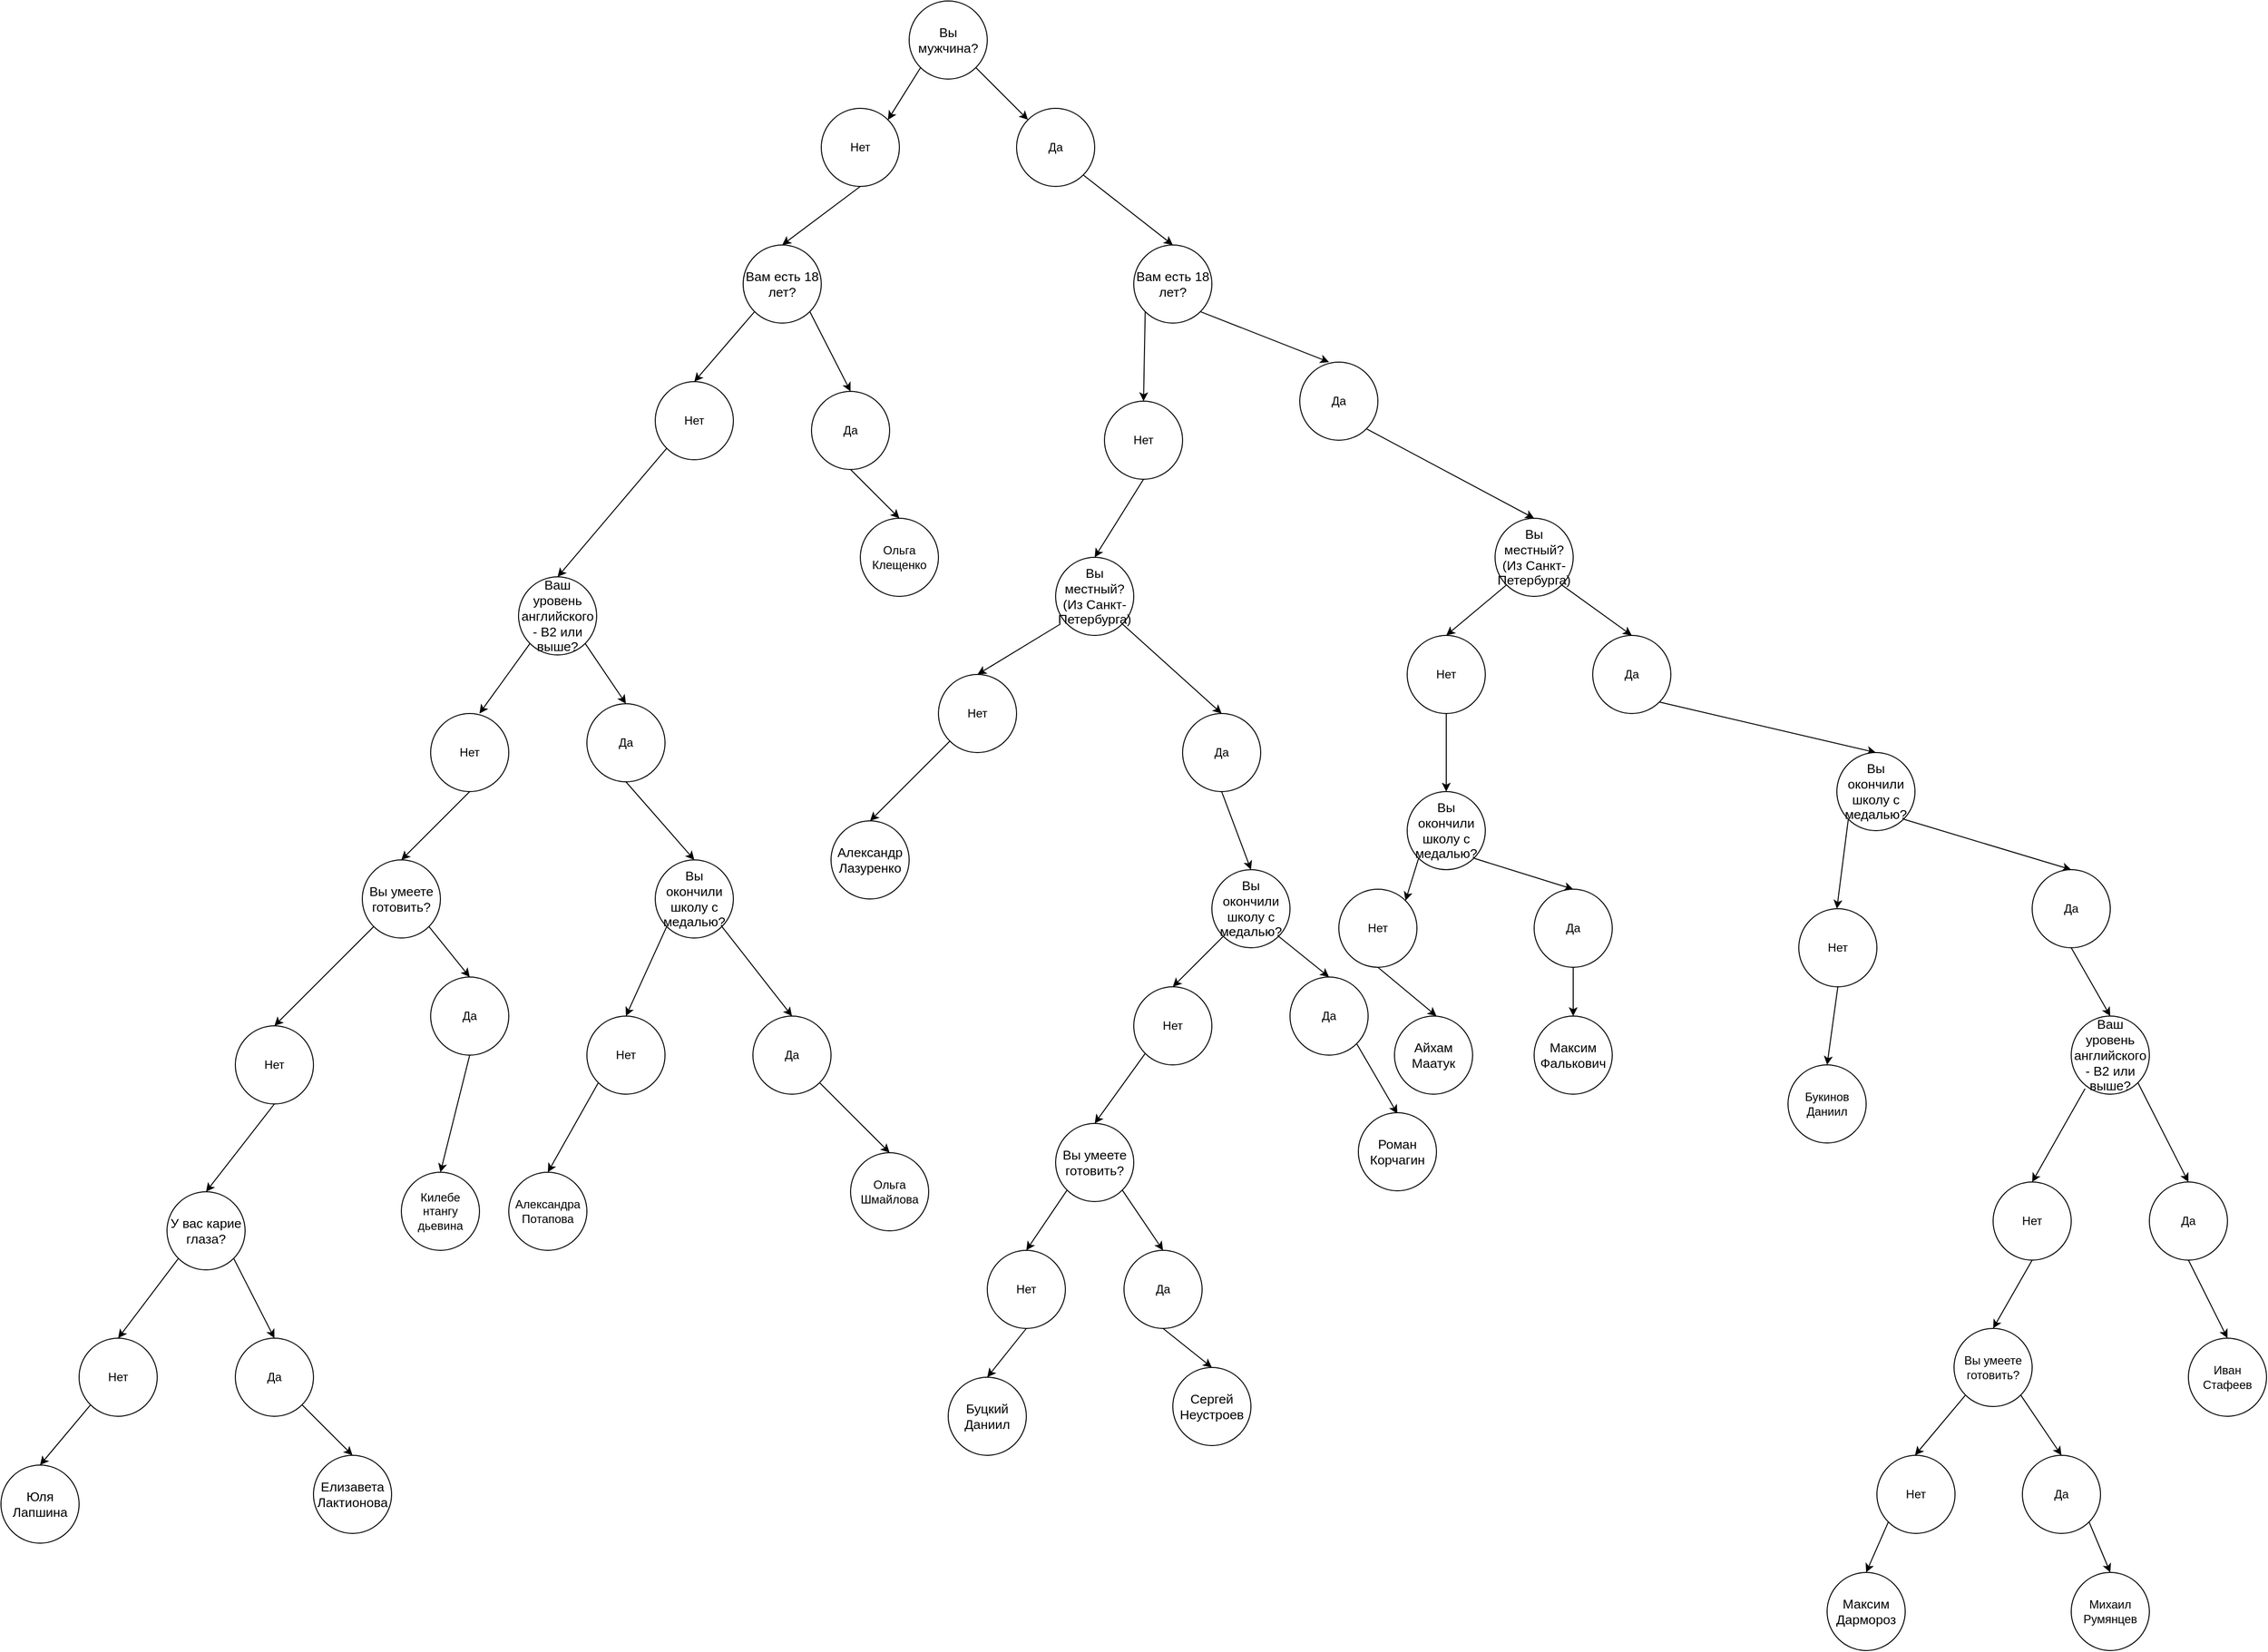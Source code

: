 <mxfile><diagram id="R43phMIS7fBP-2INSA1O" name="Страница 1"><mxGraphModel dx="1511" dy="499" grid="1" gridSize="10" guides="1" tooltips="1" connect="1" arrows="1" fold="1" page="1" pageScale="1" pageWidth="827" pageHeight="1169" math="0" shadow="0"><root><mxCell id="0"/><mxCell id="1" parent="0"/><mxCell id="2" value="&lt;span data-sheets-userformat=&quot;{&amp;quot;2&amp;quot;:311296,&amp;quot;17&amp;quot;:0,&amp;quot;18&amp;quot;:0,&amp;quot;21&amp;quot;:0}&quot; data-sheets-value=&quot;{&amp;quot;1&amp;quot;:2,&amp;quot;2&amp;quot;:&amp;quot;Вы мужчина?&amp;quot;}&quot; style=&quot;font-size:10pt;font-family:Arial;font-style:normal;&quot;&gt;Вы мужчина?&lt;/span&gt;" style="ellipse;whiteSpace=wrap;html=1;aspect=fixed;" vertex="1" parent="1"><mxGeometry x="330" y="30" width="80" height="80" as="geometry"/></mxCell><mxCell id="3" value="Нет" style="ellipse;whiteSpace=wrap;html=1;aspect=fixed;" vertex="1" parent="1"><mxGeometry x="240" y="140" width="80" height="80" as="geometry"/></mxCell><mxCell id="4" value="Да" style="ellipse;whiteSpace=wrap;html=1;aspect=fixed;" vertex="1" parent="1"><mxGeometry x="440" y="140" width="80" height="80" as="geometry"/></mxCell><mxCell id="5" value="" style="endArrow=classic;html=1;exitX=0;exitY=1;exitDx=0;exitDy=0;entryX=1;entryY=0;entryDx=0;entryDy=0;" edge="1" parent="1" source="2" target="3"><mxGeometry width="50" height="50" relative="1" as="geometry"><mxPoint x="390" y="290" as="sourcePoint"/><mxPoint x="440" y="240" as="targetPoint"/></mxGeometry></mxCell><mxCell id="6" value="" style="endArrow=classic;html=1;exitX=1;exitY=1;exitDx=0;exitDy=0;" edge="1" parent="1" source="2" target="4"><mxGeometry width="50" height="50" relative="1" as="geometry"><mxPoint x="390" y="290" as="sourcePoint"/><mxPoint x="440" y="240" as="targetPoint"/></mxGeometry></mxCell><mxCell id="7" value="" style="endArrow=classic;html=1;exitX=0.5;exitY=1;exitDx=0;exitDy=0;" edge="1" parent="1" source="3"><mxGeometry width="50" height="50" relative="1" as="geometry"><mxPoint x="390" y="290" as="sourcePoint"/><mxPoint x="200" y="280" as="targetPoint"/></mxGeometry></mxCell><mxCell id="8" value="&lt;span data-sheets-userformat=&quot;{&amp;quot;2&amp;quot;:311296,&amp;quot;17&amp;quot;:0,&amp;quot;18&amp;quot;:0,&amp;quot;21&amp;quot;:0}&quot; data-sheets-value=&quot;{&amp;quot;1&amp;quot;:2,&amp;quot;2&amp;quot;:&amp;quot;Вам есть 18 лет?&amp;quot;}&quot; style=&quot;font-size:10pt;font-family:Arial;font-style:normal;&quot;&gt;Вам есть 18 лет?&lt;/span&gt;" style="ellipse;whiteSpace=wrap;html=1;aspect=fixed;" vertex="1" parent="1"><mxGeometry x="160" y="280" width="80" height="80" as="geometry"/></mxCell><mxCell id="9" value="" style="endArrow=classic;html=1;exitX=0;exitY=1;exitDx=0;exitDy=0;" edge="1" parent="1" source="8"><mxGeometry width="50" height="50" relative="1" as="geometry"><mxPoint x="390" y="290" as="sourcePoint"/><mxPoint x="110" y="420" as="targetPoint"/></mxGeometry></mxCell><mxCell id="10" value="Нет" style="ellipse;whiteSpace=wrap;html=1;aspect=fixed;" vertex="1" parent="1"><mxGeometry x="70" y="420" width="80" height="80" as="geometry"/></mxCell><mxCell id="11" value="" style="endArrow=classic;html=1;exitX=1;exitY=1;exitDx=0;exitDy=0;" edge="1" parent="1" source="8"><mxGeometry width="50" height="50" relative="1" as="geometry"><mxPoint x="390" y="290" as="sourcePoint"/><mxPoint x="270" y="430" as="targetPoint"/></mxGeometry></mxCell><mxCell id="12" value="Да" style="ellipse;whiteSpace=wrap;html=1;aspect=fixed;" vertex="1" parent="1"><mxGeometry x="230" y="430" width="80" height="80" as="geometry"/></mxCell><mxCell id="13" value="" style="endArrow=classic;html=1;exitX=0.5;exitY=1;exitDx=0;exitDy=0;" edge="1" parent="1" source="12"><mxGeometry width="50" height="50" relative="1" as="geometry"><mxPoint x="390" y="410" as="sourcePoint"/><mxPoint x="320" y="560" as="targetPoint"/></mxGeometry></mxCell><mxCell id="14" value="Ольга Клещенко" style="ellipse;whiteSpace=wrap;html=1;aspect=fixed;" vertex="1" parent="1"><mxGeometry x="280" y="560" width="80" height="80" as="geometry"/></mxCell><mxCell id="15" value="" style="endArrow=classic;html=1;exitX=0;exitY=1;exitDx=0;exitDy=0;" edge="1" parent="1" source="10"><mxGeometry width="50" height="50" relative="1" as="geometry"><mxPoint x="390" y="650" as="sourcePoint"/><mxPoint x="-30" y="620" as="targetPoint"/></mxGeometry></mxCell><mxCell id="16" value="&lt;span data-sheets-userformat=&quot;{&amp;quot;2&amp;quot;:311296,&amp;quot;17&amp;quot;:0,&amp;quot;18&amp;quot;:0,&amp;quot;21&amp;quot;:0}&quot; data-sheets-value=&quot;{&amp;quot;1&amp;quot;:2,&amp;quot;2&amp;quot;:&amp;quot;Ваш уровень английского - B2 или выше?&amp;quot;}&quot; style=&quot;font-size:10pt;font-family:Arial;font-style:normal;&quot;&gt;Ваш уровень английского - B2 или выше?&lt;/span&gt;" style="ellipse;whiteSpace=wrap;html=1;aspect=fixed;" vertex="1" parent="1"><mxGeometry x="-70" y="620" width="80" height="80" as="geometry"/></mxCell><mxCell id="17" value="" style="endArrow=classic;html=1;exitX=0;exitY=1;exitDx=0;exitDy=0;" edge="1" parent="1" source="16"><mxGeometry width="50" height="50" relative="1" as="geometry"><mxPoint x="360" y="600" as="sourcePoint"/><mxPoint x="-110" y="760" as="targetPoint"/></mxGeometry></mxCell><mxCell id="18" value="" style="endArrow=classic;html=1;exitX=1;exitY=1;exitDx=0;exitDy=0;" edge="1" parent="1" source="16"><mxGeometry width="50" height="50" relative="1" as="geometry"><mxPoint x="360" y="600" as="sourcePoint"/><mxPoint x="40" y="750" as="targetPoint"/></mxGeometry></mxCell><mxCell id="19" value="Да" style="ellipse;whiteSpace=wrap;html=1;aspect=fixed;" vertex="1" parent="1"><mxGeometry y="750" width="80" height="80" as="geometry"/></mxCell><mxCell id="20" value="Нет" style="ellipse;whiteSpace=wrap;html=1;aspect=fixed;" vertex="1" parent="1"><mxGeometry x="-160" y="760" width="80" height="80" as="geometry"/></mxCell><mxCell id="21" value="" style="endArrow=classic;html=1;exitX=0.5;exitY=1;exitDx=0;exitDy=0;" edge="1" parent="1" source="19"><mxGeometry width="50" height="50" relative="1" as="geometry"><mxPoint x="100" y="780" as="sourcePoint"/><mxPoint x="110" y="910" as="targetPoint"/></mxGeometry></mxCell><mxCell id="22" value="" style="endArrow=classic;html=1;exitX=0.5;exitY=1;exitDx=0;exitDy=0;" edge="1" parent="1" source="20"><mxGeometry width="50" height="50" relative="1" as="geometry"><mxPoint x="100" y="780" as="sourcePoint"/><mxPoint x="-190" y="910" as="targetPoint"/></mxGeometry></mxCell><mxCell id="23" value="&lt;span data-sheets-userformat=&quot;{&amp;quot;2&amp;quot;:311296,&amp;quot;17&amp;quot;:0,&amp;quot;18&amp;quot;:0,&amp;quot;21&amp;quot;:0}&quot; data-sheets-value=&quot;{&amp;quot;1&amp;quot;:2,&amp;quot;2&amp;quot;:&amp;quot;Вы окончили школу с медалью?&amp;quot;}&quot; style=&quot;font-size:10pt;font-family:Arial;font-style:normal;&quot;&gt;Вы окончили школу с медалью?&lt;/span&gt;" style="ellipse;whiteSpace=wrap;html=1;aspect=fixed;" vertex="1" parent="1"><mxGeometry x="70" y="910" width="80" height="80" as="geometry"/></mxCell><mxCell id="24" value="" style="endArrow=classic;html=1;exitX=0;exitY=1;exitDx=0;exitDy=0;" edge="1" parent="1" source="23"><mxGeometry width="50" height="50" relative="1" as="geometry"><mxPoint x="100" y="900" as="sourcePoint"/><mxPoint x="40" y="1070" as="targetPoint"/></mxGeometry></mxCell><mxCell id="25" value="" style="endArrow=classic;html=1;exitX=1;exitY=1;exitDx=0;exitDy=0;" edge="1" parent="1" source="23"><mxGeometry width="50" height="50" relative="1" as="geometry"><mxPoint x="100" y="900" as="sourcePoint"/><mxPoint x="210" y="1070" as="targetPoint"/></mxGeometry></mxCell><mxCell id="26" value="Да" style="ellipse;whiteSpace=wrap;html=1;aspect=fixed;" vertex="1" parent="1"><mxGeometry x="170" y="1070" width="80" height="80" as="geometry"/></mxCell><mxCell id="27" value="Нет" style="ellipse;whiteSpace=wrap;html=1;aspect=fixed;" vertex="1" parent="1"><mxGeometry y="1070" width="80" height="80" as="geometry"/></mxCell><mxCell id="28" value="" style="endArrow=classic;html=1;exitX=0;exitY=1;exitDx=0;exitDy=0;" edge="1" parent="1" source="27"><mxGeometry width="50" height="50" relative="1" as="geometry"><mxPoint x="100" y="1030" as="sourcePoint"/><mxPoint x="-40" y="1230" as="targetPoint"/></mxGeometry></mxCell><mxCell id="29" value="" style="endArrow=classic;html=1;exitX=1;exitY=1;exitDx=0;exitDy=0;" edge="1" parent="1" source="26"><mxGeometry width="50" height="50" relative="1" as="geometry"><mxPoint x="100" y="1160" as="sourcePoint"/><mxPoint x="310" y="1210" as="targetPoint"/></mxGeometry></mxCell><mxCell id="30" value="Александра Потапова" style="ellipse;whiteSpace=wrap;html=1;aspect=fixed;" vertex="1" parent="1"><mxGeometry x="-80" y="1230" width="80" height="80" as="geometry"/></mxCell><mxCell id="31" value="Ольга Шмайлова" style="ellipse;whiteSpace=wrap;html=1;aspect=fixed;" vertex="1" parent="1"><mxGeometry x="270" y="1210" width="80" height="80" as="geometry"/></mxCell><mxCell id="32" value="&lt;span data-sheets-userformat=&quot;{&amp;quot;2&amp;quot;:311296,&amp;quot;17&amp;quot;:0,&amp;quot;18&amp;quot;:0,&amp;quot;21&amp;quot;:0}&quot; data-sheets-value=&quot;{&amp;quot;1&amp;quot;:2,&amp;quot;2&amp;quot;:&amp;quot;Вы умеете готовить?&amp;quot;}&quot; style=&quot;font-size:10pt;font-family:Arial;font-style:normal;&quot;&gt;Вы умеете готовить?&lt;/span&gt;" style="ellipse;whiteSpace=wrap;html=1;aspect=fixed;" vertex="1" parent="1"><mxGeometry x="-230" y="910" width="80" height="80" as="geometry"/></mxCell><mxCell id="33" value="" style="endArrow=classic;html=1;exitX=1;exitY=1;exitDx=0;exitDy=0;" edge="1" parent="1" source="32"><mxGeometry width="50" height="50" relative="1" as="geometry"><mxPoint x="100" y="1020" as="sourcePoint"/><mxPoint x="-120" y="1030" as="targetPoint"/></mxGeometry></mxCell><mxCell id="34" value="Да" style="ellipse;whiteSpace=wrap;html=1;aspect=fixed;" vertex="1" parent="1"><mxGeometry x="-160" y="1030" width="80" height="80" as="geometry"/></mxCell><mxCell id="35" value="Килебе нтангу дьевина" style="ellipse;whiteSpace=wrap;html=1;aspect=fixed;" vertex="1" parent="1"><mxGeometry x="-190" y="1230" width="80" height="80" as="geometry"/></mxCell><mxCell id="36" value="" style="endArrow=classic;html=1;exitX=0.5;exitY=1;exitDx=0;exitDy=0;entryX=0.5;entryY=0;entryDx=0;entryDy=0;" edge="1" parent="1" source="34" target="35"><mxGeometry width="50" height="50" relative="1" as="geometry"><mxPoint x="100" y="1270" as="sourcePoint"/><mxPoint x="150" y="1220" as="targetPoint"/></mxGeometry></mxCell><mxCell id="37" value="" style="endArrow=classic;html=1;exitX=0;exitY=1;exitDx=0;exitDy=0;" edge="1" parent="1" source="32"><mxGeometry width="50" height="50" relative="1" as="geometry"><mxPoint x="100" y="1140" as="sourcePoint"/><mxPoint x="-320" y="1080" as="targetPoint"/></mxGeometry></mxCell><mxCell id="38" value="Нет" style="ellipse;whiteSpace=wrap;html=1;aspect=fixed;" vertex="1" parent="1"><mxGeometry x="-360" y="1080" width="80" height="80" as="geometry"/></mxCell><mxCell id="39" value="" style="endArrow=classic;html=1;exitX=0.5;exitY=1;exitDx=0;exitDy=0;" edge="1" parent="1" source="38"><mxGeometry width="50" height="50" relative="1" as="geometry"><mxPoint x="-230" y="1120" as="sourcePoint"/><mxPoint x="-390" y="1250" as="targetPoint"/></mxGeometry></mxCell><mxCell id="40" value="&lt;span data-sheets-userformat=&quot;{&amp;quot;2&amp;quot;:311296,&amp;quot;17&amp;quot;:0,&amp;quot;18&amp;quot;:0,&amp;quot;21&amp;quot;:0}&quot; data-sheets-value=&quot;{&amp;quot;1&amp;quot;:2,&amp;quot;2&amp;quot;:&amp;quot;У вас карие глаза?&amp;quot;}&quot; style=&quot;font-size:10pt;font-family:Arial;font-style:normal;&quot;&gt;У вас карие глаза?&lt;/span&gt;" style="ellipse;whiteSpace=wrap;html=1;aspect=fixed;" vertex="1" parent="1"><mxGeometry x="-430" y="1250" width="80" height="80" as="geometry"/></mxCell><mxCell id="41" value="" style="endArrow=classic;html=1;exitX=0;exitY=1;exitDx=0;exitDy=0;" edge="1" parent="1" source="40"><mxGeometry width="50" height="50" relative="1" as="geometry"><mxPoint x="-230" y="1360" as="sourcePoint"/><mxPoint x="-480" y="1400" as="targetPoint"/></mxGeometry></mxCell><mxCell id="42" value="" style="endArrow=classic;html=1;exitX=1;exitY=1;exitDx=0;exitDy=0;" edge="1" parent="1" source="40"><mxGeometry width="50" height="50" relative="1" as="geometry"><mxPoint x="-230" y="1360" as="sourcePoint"/><mxPoint x="-320" y="1400" as="targetPoint"/></mxGeometry></mxCell><mxCell id="43" value="Да" style="ellipse;whiteSpace=wrap;html=1;aspect=fixed;" vertex="1" parent="1"><mxGeometry x="-360" y="1400" width="80" height="80" as="geometry"/></mxCell><mxCell id="44" value="Нет" style="ellipse;whiteSpace=wrap;html=1;aspect=fixed;" vertex="1" parent="1"><mxGeometry x="-520" y="1400" width="80" height="80" as="geometry"/></mxCell><mxCell id="45" value="" style="endArrow=classic;html=1;exitX=1;exitY=1;exitDx=0;exitDy=0;" edge="1" parent="1" source="43"><mxGeometry width="50" height="50" relative="1" as="geometry"><mxPoint x="-230" y="1420" as="sourcePoint"/><mxPoint x="-240" y="1520" as="targetPoint"/></mxGeometry></mxCell><mxCell id="47" value="&lt;span data-sheets-userformat=&quot;{&amp;quot;2&amp;quot;:513,&amp;quot;3&amp;quot;:{&amp;quot;1&amp;quot;:0},&amp;quot;12&amp;quot;:0}&quot; data-sheets-value=&quot;{&amp;quot;1&amp;quot;:2,&amp;quot;2&amp;quot;:&amp;quot;Елизавета Лактионова &amp;quot;}&quot; style=&quot;font-size:10pt;font-family:Arial;font-style:normal;&quot;&gt;Елизавета Лактионова &lt;/span&gt;" style="ellipse;whiteSpace=wrap;html=1;aspect=fixed;" vertex="1" parent="1"><mxGeometry x="-280" y="1520" width="80" height="80" as="geometry"/></mxCell><mxCell id="48" value="" style="endArrow=classic;html=1;exitX=0;exitY=1;exitDx=0;exitDy=0;" edge="1" parent="1" source="44"><mxGeometry width="50" height="50" relative="1" as="geometry"><mxPoint x="-230" y="1420" as="sourcePoint"/><mxPoint x="-560" y="1530" as="targetPoint"/></mxGeometry></mxCell><mxCell id="49" value="&lt;span data-sheets-userformat=&quot;{&amp;quot;2&amp;quot;:513,&amp;quot;3&amp;quot;:{&amp;quot;1&amp;quot;:0},&amp;quot;12&amp;quot;:0}&quot; data-sheets-value=&quot;{&amp;quot;1&amp;quot;:2,&amp;quot;2&amp;quot;:&amp;quot;Юля Лапшина&amp;quot;}&quot; style=&quot;font-size:10pt;font-family:Arial;font-style:normal;&quot;&gt;Юля Лапшина&lt;/span&gt;" style="ellipse;whiteSpace=wrap;html=1;aspect=fixed;" vertex="1" parent="1"><mxGeometry x="-600" y="1530" width="80" height="80" as="geometry"/></mxCell><mxCell id="50" value="" style="endArrow=classic;html=1;exitX=1;exitY=1;exitDx=0;exitDy=0;" edge="1" parent="1" source="4"><mxGeometry width="50" height="50" relative="1" as="geometry"><mxPoint x="470" y="290" as="sourcePoint"/><mxPoint x="600" y="280" as="targetPoint"/></mxGeometry></mxCell><mxCell id="51" value="&lt;span data-sheets-userformat=&quot;{&amp;quot;2&amp;quot;:311296,&amp;quot;17&amp;quot;:0,&amp;quot;18&amp;quot;:0,&amp;quot;21&amp;quot;:0}&quot; data-sheets-value=&quot;{&amp;quot;1&amp;quot;:2,&amp;quot;2&amp;quot;:&amp;quot;Вам есть 18 лет?&amp;quot;}&quot; style=&quot;font-size:10pt;font-family:Arial;font-style:normal;&quot;&gt;Вам есть 18 лет?&lt;/span&gt;" style="ellipse;whiteSpace=wrap;html=1;aspect=fixed;" vertex="1" parent="1"><mxGeometry x="560" y="280" width="80" height="80" as="geometry"/></mxCell><mxCell id="52" value="" style="endArrow=classic;html=1;exitX=0;exitY=1;exitDx=0;exitDy=0;" edge="1" parent="1" source="51"><mxGeometry width="50" height="50" relative="1" as="geometry"><mxPoint x="540" y="340" as="sourcePoint"/><mxPoint x="570" y="440" as="targetPoint"/></mxGeometry></mxCell><mxCell id="53" value="" style="endArrow=classic;html=1;exitX=1;exitY=1;exitDx=0;exitDy=0;" edge="1" parent="1" source="51"><mxGeometry width="50" height="50" relative="1" as="geometry"><mxPoint x="540" y="340" as="sourcePoint"/><mxPoint x="760" y="400" as="targetPoint"/></mxGeometry></mxCell><mxCell id="54" value="Нет" style="ellipse;whiteSpace=wrap;html=1;aspect=fixed;" vertex="1" parent="1"><mxGeometry x="530" y="440" width="80" height="80" as="geometry"/></mxCell><mxCell id="55" value="Да" style="ellipse;whiteSpace=wrap;html=1;aspect=fixed;" vertex="1" parent="1"><mxGeometry x="730" y="400" width="80" height="80" as="geometry"/></mxCell><mxCell id="56" value="" style="endArrow=classic;html=1;exitX=0.5;exitY=1;exitDx=0;exitDy=0;" edge="1" parent="1" source="54"><mxGeometry width="50" height="50" relative="1" as="geometry"><mxPoint x="650" y="550" as="sourcePoint"/><mxPoint x="520" y="600" as="targetPoint"/></mxGeometry></mxCell><mxCell id="57" value="&lt;span data-sheets-userformat=&quot;{&amp;quot;2&amp;quot;:311296,&amp;quot;17&amp;quot;:0,&amp;quot;18&amp;quot;:0,&amp;quot;21&amp;quot;:0}&quot; data-sheets-value=&quot;{&amp;quot;1&amp;quot;:2,&amp;quot;2&amp;quot;:&amp;quot;Вы местный? (Из Санкт-Петербурга)&amp;quot;}&quot; style=&quot;font-size:10pt;font-family:Arial;font-style:normal;&quot;&gt;Вы местный? (Из Санкт-Петербурга)&lt;/span&gt;" style="ellipse;whiteSpace=wrap;html=1;aspect=fixed;" vertex="1" parent="1"><mxGeometry x="480" y="600" width="80" height="80" as="geometry"/></mxCell><mxCell id="58" value="" style="endArrow=classic;html=1;exitX=0.063;exitY=0.853;exitDx=0;exitDy=0;exitPerimeter=0;" edge="1" parent="1" source="57"><mxGeometry width="50" height="50" relative="1" as="geometry"><mxPoint x="650" y="550" as="sourcePoint"/><mxPoint x="400" y="720" as="targetPoint"/></mxGeometry></mxCell><mxCell id="59" value="Нет" style="ellipse;whiteSpace=wrap;html=1;aspect=fixed;" vertex="1" parent="1"><mxGeometry x="360" y="720" width="80" height="80" as="geometry"/></mxCell><mxCell id="60" value="" style="endArrow=classic;html=1;exitX=0;exitY=1;exitDx=0;exitDy=0;" edge="1" parent="1" source="59"><mxGeometry width="50" height="50" relative="1" as="geometry"><mxPoint x="650" y="810" as="sourcePoint"/><mxPoint x="290" y="870" as="targetPoint"/></mxGeometry></mxCell><mxCell id="61" value="&lt;span data-sheets-userformat=&quot;{&amp;quot;2&amp;quot;:513,&amp;quot;3&amp;quot;:{&amp;quot;1&amp;quot;:0},&amp;quot;12&amp;quot;:0}&quot; data-sheets-value=&quot;{&amp;quot;1&amp;quot;:2,&amp;quot;2&amp;quot;:&amp;quot;Александр Лазуренко &amp;quot;}&quot; style=&quot;font-size:10pt;font-family:Arial;font-style:normal;&quot;&gt;Александр Лазуренко &lt;/span&gt;" style="ellipse;whiteSpace=wrap;html=1;aspect=fixed;" vertex="1" parent="1"><mxGeometry x="250" y="870" width="80" height="80" as="geometry"/></mxCell><mxCell id="62" value="" style="endArrow=classic;html=1;exitX=1;exitY=1;exitDx=0;exitDy=0;" edge="1" parent="1" source="57"><mxGeometry width="50" height="50" relative="1" as="geometry"><mxPoint x="650" y="810" as="sourcePoint"/><mxPoint x="650" y="760" as="targetPoint"/></mxGeometry></mxCell><mxCell id="63" value="Да" style="ellipse;whiteSpace=wrap;html=1;aspect=fixed;" vertex="1" parent="1"><mxGeometry x="610" y="760" width="80" height="80" as="geometry"/></mxCell><mxCell id="64" value="" style="endArrow=classic;html=1;exitX=0.5;exitY=1;exitDx=0;exitDy=0;" edge="1" parent="1" source="63"><mxGeometry width="50" height="50" relative="1" as="geometry"><mxPoint x="820" y="780" as="sourcePoint"/><mxPoint x="680" y="920" as="targetPoint"/></mxGeometry></mxCell><mxCell id="65" value="&lt;span data-sheets-userformat=&quot;{&amp;quot;2&amp;quot;:311296,&amp;quot;17&amp;quot;:0,&amp;quot;18&amp;quot;:0,&amp;quot;21&amp;quot;:0}&quot; data-sheets-value=&quot;{&amp;quot;1&amp;quot;:2,&amp;quot;2&amp;quot;:&amp;quot;Вы окончили школу с медалью?&amp;quot;}&quot; style=&quot;font-size:10pt;font-family:Arial;font-style:normal;&quot;&gt;Вы окончили школу с медалью?&lt;/span&gt;" style="ellipse;whiteSpace=wrap;html=1;aspect=fixed;" vertex="1" parent="1"><mxGeometry x="640" y="920" width="80" height="80" as="geometry"/></mxCell><mxCell id="66" value="" style="endArrow=classic;html=1;exitX=0;exitY=1;exitDx=0;exitDy=0;" edge="1" parent="1" source="65"><mxGeometry width="50" height="50" relative="1" as="geometry"><mxPoint x="800" y="970" as="sourcePoint"/><mxPoint x="600" y="1040" as="targetPoint"/></mxGeometry></mxCell><mxCell id="67" value="" style="endArrow=classic;html=1;exitX=1;exitY=1;exitDx=0;exitDy=0;" edge="1" parent="1" source="65"><mxGeometry width="50" height="50" relative="1" as="geometry"><mxPoint x="800" y="970" as="sourcePoint"/><mxPoint x="760" y="1030" as="targetPoint"/></mxGeometry></mxCell><mxCell id="68" value="Да" style="ellipse;whiteSpace=wrap;html=1;aspect=fixed;" vertex="1" parent="1"><mxGeometry x="720" y="1030" width="80" height="80" as="geometry"/></mxCell><mxCell id="69" value="Нет" style="ellipse;whiteSpace=wrap;html=1;aspect=fixed;" vertex="1" parent="1"><mxGeometry x="560" y="1040" width="80" height="80" as="geometry"/></mxCell><mxCell id="70" value="" style="endArrow=classic;html=1;exitX=0;exitY=1;exitDx=0;exitDy=0;" edge="1" parent="1" source="69"><mxGeometry width="50" height="50" relative="1" as="geometry"><mxPoint x="800" y="1090" as="sourcePoint"/><mxPoint x="520" y="1180" as="targetPoint"/></mxGeometry></mxCell><mxCell id="71" value="" style="endArrow=classic;html=1;exitX=1;exitY=1;exitDx=0;exitDy=0;" edge="1" parent="1" source="68"><mxGeometry width="50" height="50" relative="1" as="geometry"><mxPoint x="800" y="1210" as="sourcePoint"/><mxPoint x="830" y="1170" as="targetPoint"/></mxGeometry></mxCell><mxCell id="72" value="&lt;span data-sheets-userformat=&quot;{&amp;quot;2&amp;quot;:513,&amp;quot;3&amp;quot;:{&amp;quot;1&amp;quot;:0},&amp;quot;12&amp;quot;:0}&quot; data-sheets-value=&quot;{&amp;quot;1&amp;quot;:2,&amp;quot;2&amp;quot;:&amp;quot;Роман Корчагин&amp;quot;}&quot; style=&quot;font-size:10pt;font-family:Arial;font-style:normal;&quot;&gt;Роман Корчагин&lt;/span&gt;" style="ellipse;whiteSpace=wrap;html=1;aspect=fixed;" vertex="1" parent="1"><mxGeometry x="790" y="1169" width="80" height="80" as="geometry"/></mxCell><mxCell id="74" value="" style="endArrow=classic;html=1;exitX=1;exitY=1;exitDx=0;exitDy=0;" edge="1" parent="1" source="55"><mxGeometry width="50" height="50" relative="1" as="geometry"><mxPoint x="1010" y="490" as="sourcePoint"/><mxPoint x="970" y="560" as="targetPoint"/></mxGeometry></mxCell><mxCell id="75" value="&lt;span data-sheets-userformat=&quot;{&amp;quot;2&amp;quot;:311296,&amp;quot;17&amp;quot;:0,&amp;quot;18&amp;quot;:0,&amp;quot;21&amp;quot;:0}&quot; data-sheets-value=&quot;{&amp;quot;1&amp;quot;:2,&amp;quot;2&amp;quot;:&amp;quot;Вы местный? (Из Санкт-Петербурга)&amp;quot;}&quot; style=&quot;font-size:10pt;font-family:Arial;font-style:normal;&quot;&gt;Вы местный? (Из Санкт-Петербурга)&lt;/span&gt;" style="ellipse;whiteSpace=wrap;html=1;aspect=fixed;" vertex="1" parent="1"><mxGeometry x="930" y="560" width="80" height="80" as="geometry"/></mxCell><mxCell id="76" value="" style="endArrow=classic;html=1;exitX=0;exitY=1;exitDx=0;exitDy=0;" edge="1" parent="1" source="75"><mxGeometry width="50" height="50" relative="1" as="geometry"><mxPoint x="1030" y="690" as="sourcePoint"/><mxPoint x="880" y="680" as="targetPoint"/></mxGeometry></mxCell><mxCell id="77" value="" style="endArrow=classic;html=1;exitX=1;exitY=1;exitDx=0;exitDy=0;" edge="1" parent="1" source="75"><mxGeometry width="50" height="50" relative="1" as="geometry"><mxPoint x="1030" y="690" as="sourcePoint"/><mxPoint x="1070" y="680" as="targetPoint"/></mxGeometry></mxCell><mxCell id="78" value="Нет" style="ellipse;whiteSpace=wrap;html=1;aspect=fixed;" vertex="1" parent="1"><mxGeometry x="840" y="680" width="80" height="80" as="geometry"/></mxCell><mxCell id="79" value="Да" style="ellipse;whiteSpace=wrap;html=1;aspect=fixed;" vertex="1" parent="1"><mxGeometry x="1030" y="680" width="80" height="80" as="geometry"/></mxCell><mxCell id="80" value="" style="endArrow=classic;html=1;exitX=0.5;exitY=1;exitDx=0;exitDy=0;" edge="1" parent="1" source="78"><mxGeometry width="50" height="50" relative="1" as="geometry"><mxPoint x="1030" y="810" as="sourcePoint"/><mxPoint x="880" y="840" as="targetPoint"/></mxGeometry></mxCell><mxCell id="81" value="&lt;span data-sheets-userformat=&quot;{&amp;quot;2&amp;quot;:311296,&amp;quot;17&amp;quot;:0,&amp;quot;18&amp;quot;:0,&amp;quot;21&amp;quot;:0}&quot; data-sheets-value=&quot;{&amp;quot;1&amp;quot;:2,&amp;quot;2&amp;quot;:&amp;quot;Вы окончили школу с медалью?&amp;quot;}&quot; style=&quot;font-size:10pt;font-family:Arial;font-style:normal;&quot;&gt;Вы окончили школу с медалью?&lt;/span&gt;" style="ellipse;whiteSpace=wrap;html=1;aspect=fixed;" vertex="1" parent="1"><mxGeometry x="840" y="840" width="80" height="80" as="geometry"/></mxCell><mxCell id="82" value="Нет" style="ellipse;whiteSpace=wrap;html=1;aspect=fixed;" vertex="1" parent="1"><mxGeometry x="770" y="940" width="80" height="80" as="geometry"/></mxCell><mxCell id="83" value="Да" style="ellipse;whiteSpace=wrap;html=1;aspect=fixed;" vertex="1" parent="1"><mxGeometry x="970" y="940" width="80" height="80" as="geometry"/></mxCell><mxCell id="84" value="" style="endArrow=classic;html=1;exitX=1;exitY=1;exitDx=0;exitDy=0;entryX=0.5;entryY=0;entryDx=0;entryDy=0;" edge="1" parent="1" source="81" target="83"><mxGeometry width="50" height="50" relative="1" as="geometry"><mxPoint x="1030" y="920" as="sourcePoint"/><mxPoint x="1080" y="870" as="targetPoint"/></mxGeometry></mxCell><mxCell id="85" value="" style="endArrow=classic;html=1;exitX=0.5;exitY=1;exitDx=0;exitDy=0;" edge="1" parent="1" source="83"><mxGeometry width="50" height="50" relative="1" as="geometry"><mxPoint x="1030" y="1040" as="sourcePoint"/><mxPoint x="1010" y="1070" as="targetPoint"/></mxGeometry></mxCell><mxCell id="86" value="&lt;span data-sheets-userformat=&quot;{&amp;quot;2&amp;quot;:513,&amp;quot;3&amp;quot;:{&amp;quot;1&amp;quot;:0},&amp;quot;12&amp;quot;:0}&quot; data-sheets-value=&quot;{&amp;quot;1&amp;quot;:2,&amp;quot;2&amp;quot;:&amp;quot;Максим Фалькович&amp;quot;}&quot; style=&quot;font-size:10pt;font-family:Arial;font-style:normal;&quot;&gt;Максим Фалькович&lt;/span&gt;" style="ellipse;whiteSpace=wrap;html=1;aspect=fixed;" vertex="1" parent="1"><mxGeometry x="970" y="1070" width="80" height="80" as="geometry"/></mxCell><mxCell id="87" value="" style="endArrow=classic;html=1;exitX=0;exitY=1;exitDx=0;exitDy=0;entryX=1;entryY=0;entryDx=0;entryDy=0;" edge="1" parent="1" source="81" target="82"><mxGeometry width="50" height="50" relative="1" as="geometry"><mxPoint x="1030" y="1040" as="sourcePoint"/><mxPoint x="1080" y="990" as="targetPoint"/></mxGeometry></mxCell><mxCell id="88" value="" style="endArrow=classic;html=1;exitX=0.5;exitY=1;exitDx=0;exitDy=0;" edge="1" parent="1" source="82"><mxGeometry width="50" height="50" relative="1" as="geometry"><mxPoint x="1030" y="1040" as="sourcePoint"/><mxPoint x="870" y="1070" as="targetPoint"/></mxGeometry></mxCell><mxCell id="89" value="&lt;span data-sheets-userformat=&quot;{&amp;quot;2&amp;quot;:513,&amp;quot;3&amp;quot;:{&amp;quot;1&amp;quot;:0},&amp;quot;12&amp;quot;:0}&quot; data-sheets-value=&quot;{&amp;quot;1&amp;quot;:2,&amp;quot;2&amp;quot;:&amp;quot;Айхам Маатук &amp;quot;}&quot; style=&quot;font-size:10pt;font-family:Arial;font-style:normal;&quot;&gt;Айхам Маатук &lt;/span&gt;" style="ellipse;whiteSpace=wrap;html=1;aspect=fixed;" vertex="1" parent="1"><mxGeometry x="827" y="1070" width="80" height="80" as="geometry"/></mxCell><mxCell id="90" value="" style="endArrow=classic;html=1;exitX=1;exitY=1;exitDx=0;exitDy=0;" edge="1" parent="1" source="79"><mxGeometry width="50" height="50" relative="1" as="geometry"><mxPoint x="980" y="840" as="sourcePoint"/><mxPoint x="1320" y="800" as="targetPoint"/></mxGeometry></mxCell><mxCell id="91" value="&lt;span data-sheets-userformat=&quot;{&amp;quot;2&amp;quot;:311296,&amp;quot;17&amp;quot;:0,&amp;quot;18&amp;quot;:0,&amp;quot;21&amp;quot;:0}&quot; data-sheets-value=&quot;{&amp;quot;1&amp;quot;:2,&amp;quot;2&amp;quot;:&amp;quot;Вы окончили школу с медалью?&amp;quot;}&quot; style=&quot;font-size:10pt;font-family:Arial;font-style:normal;&quot;&gt;Вы окончили школу с медалью?&lt;/span&gt;" style="ellipse;whiteSpace=wrap;html=1;aspect=fixed;" vertex="1" parent="1"><mxGeometry x="1280" y="800" width="80" height="80" as="geometry"/></mxCell><mxCell id="92" value="" style="endArrow=classic;html=1;exitX=1;exitY=1;exitDx=0;exitDy=0;" edge="1" parent="1" source="91"><mxGeometry width="50" height="50" relative="1" as="geometry"><mxPoint x="1090" y="960" as="sourcePoint"/><mxPoint x="1520" y="920" as="targetPoint"/></mxGeometry></mxCell><mxCell id="93" value="Да" style="ellipse;whiteSpace=wrap;html=1;aspect=fixed;" vertex="1" parent="1"><mxGeometry x="1480" y="920" width="80" height="80" as="geometry"/></mxCell><mxCell id="94" value="" style="endArrow=classic;html=1;exitX=0;exitY=1;exitDx=0;exitDy=0;" edge="1" parent="1" source="91"><mxGeometry width="50" height="50" relative="1" as="geometry"><mxPoint x="1420" y="960" as="sourcePoint"/><mxPoint x="1280" y="960" as="targetPoint"/></mxGeometry></mxCell><mxCell id="95" value="Нет" style="ellipse;whiteSpace=wrap;html=1;aspect=fixed;" vertex="1" parent="1"><mxGeometry x="1241" y="960" width="80" height="80" as="geometry"/></mxCell><mxCell id="96" value="&lt;span data-sheets-userformat=&quot;{&amp;quot;2&amp;quot;:311296,&amp;quot;17&amp;quot;:0,&amp;quot;18&amp;quot;:0,&amp;quot;21&amp;quot;:0}&quot; data-sheets-value=&quot;{&amp;quot;1&amp;quot;:2,&amp;quot;2&amp;quot;:&amp;quot;Вы умеете готовить?&amp;quot;}&quot; style=&quot;font-size:10pt;font-family:Arial;font-style:normal;&quot;&gt;Вы умеете готовить?&lt;/span&gt;" style="ellipse;whiteSpace=wrap;html=1;aspect=fixed;" vertex="1" parent="1"><mxGeometry x="480" y="1180" width="80" height="80" as="geometry"/></mxCell><mxCell id="97" value="" style="endArrow=classic;html=1;exitX=0;exitY=1;exitDx=0;exitDy=0;" edge="1" parent="1" source="96"><mxGeometry width="50" height="50" relative="1" as="geometry"><mxPoint x="490" y="1240" as="sourcePoint"/><mxPoint x="450" y="1310" as="targetPoint"/></mxGeometry></mxCell><mxCell id="98" value="" style="endArrow=classic;html=1;exitX=1;exitY=1;exitDx=0;exitDy=0;" edge="1" parent="1" source="96"><mxGeometry width="50" height="50" relative="1" as="geometry"><mxPoint x="490" y="1240" as="sourcePoint"/><mxPoint x="590" y="1310" as="targetPoint"/></mxGeometry></mxCell><mxCell id="99" value="Нет" style="ellipse;whiteSpace=wrap;html=1;aspect=fixed;" vertex="1" parent="1"><mxGeometry x="410" y="1310" width="80" height="80" as="geometry"/></mxCell><mxCell id="100" value="Да" style="ellipse;whiteSpace=wrap;html=1;aspect=fixed;" vertex="1" parent="1"><mxGeometry x="550" y="1310" width="80" height="80" as="geometry"/></mxCell><mxCell id="101" value="" style="endArrow=classic;html=1;exitX=0.5;exitY=1;exitDx=0;exitDy=0;" edge="1" parent="1" source="99"><mxGeometry width="50" height="50" relative="1" as="geometry"><mxPoint x="580" y="1340" as="sourcePoint"/><mxPoint x="410" y="1440" as="targetPoint"/></mxGeometry></mxCell><mxCell id="102" value="" style="endArrow=classic;html=1;exitX=0.5;exitY=1;exitDx=0;exitDy=0;" edge="1" parent="1" source="100"><mxGeometry width="50" height="50" relative="1" as="geometry"><mxPoint x="580" y="1340" as="sourcePoint"/><mxPoint x="640" y="1430" as="targetPoint"/></mxGeometry></mxCell><mxCell id="103" value="&lt;span data-sheets-userformat=&quot;{&amp;quot;2&amp;quot;:513,&amp;quot;3&amp;quot;:{&amp;quot;1&amp;quot;:0},&amp;quot;12&amp;quot;:0}&quot; data-sheets-value=&quot;{&amp;quot;1&amp;quot;:2,&amp;quot;2&amp;quot;:&amp;quot;Буцкий Даниил&amp;quot;}&quot; style=&quot;font-size:10pt;font-family:Arial;font-style:normal;&quot;&gt;Буцкий Даниил&lt;/span&gt;" style="ellipse;whiteSpace=wrap;html=1;aspect=fixed;" vertex="1" parent="1"><mxGeometry x="370" y="1440" width="80" height="80" as="geometry"/></mxCell><mxCell id="104" value="&lt;span data-sheets-userformat=&quot;{&amp;quot;2&amp;quot;:513,&amp;quot;3&amp;quot;:{&amp;quot;1&amp;quot;:0},&amp;quot;12&amp;quot;:0}&quot; data-sheets-value=&quot;{&amp;quot;1&amp;quot;:2,&amp;quot;2&amp;quot;:&amp;quot;Сергей Неустроев &amp;quot;}&quot; style=&quot;font-size:10pt;font-family:Arial;font-style:normal;&quot;&gt;Сергей Неустроев &lt;/span&gt;" style="ellipse;whiteSpace=wrap;html=1;aspect=fixed;" vertex="1" parent="1"><mxGeometry x="600" y="1430" width="80" height="80" as="geometry"/></mxCell><mxCell id="105" value="" style="endArrow=classic;html=1;exitX=0.5;exitY=1;exitDx=0;exitDy=0;" edge="1" parent="1" source="95"><mxGeometry width="50" height="50" relative="1" as="geometry"><mxPoint x="1280" y="990" as="sourcePoint"/><mxPoint x="1270" y="1120" as="targetPoint"/></mxGeometry></mxCell><mxCell id="106" value="Букинов Даниил" style="ellipse;whiteSpace=wrap;html=1;aspect=fixed;" vertex="1" parent="1"><mxGeometry x="1230" y="1120" width="80" height="80" as="geometry"/></mxCell><mxCell id="107" value="" style="endArrow=classic;html=1;exitX=0.5;exitY=1;exitDx=0;exitDy=0;" edge="1" parent="1" source="93"><mxGeometry width="50" height="50" relative="1" as="geometry"><mxPoint x="1220" y="960" as="sourcePoint"/><mxPoint x="1560" y="1070" as="targetPoint"/></mxGeometry></mxCell><mxCell id="108" value="&lt;span data-sheets-userformat=&quot;{&amp;quot;2&amp;quot;:311296,&amp;quot;17&amp;quot;:0,&amp;quot;18&amp;quot;:0,&amp;quot;21&amp;quot;:0}&quot; data-sheets-value=&quot;{&amp;quot;1&amp;quot;:2,&amp;quot;2&amp;quot;:&amp;quot;Ваш уровень английского - B2 или выше?&amp;quot;}&quot; style=&quot;font-size:10pt;font-family:Arial;font-style:normal;&quot;&gt;Ваш уровень английского - B2 или выше?&lt;/span&gt;" style="ellipse;whiteSpace=wrap;html=1;aspect=fixed;" vertex="1" parent="1"><mxGeometry x="1520" y="1070" width="80" height="80" as="geometry"/></mxCell><mxCell id="109" value="" style="endArrow=classic;html=1;exitX=0.177;exitY=0.929;exitDx=0;exitDy=0;exitPerimeter=0;" edge="1" parent="1" source="108"><mxGeometry width="50" height="50" relative="1" as="geometry"><mxPoint x="1430" y="1230" as="sourcePoint"/><mxPoint x="1480" y="1240" as="targetPoint"/></mxGeometry></mxCell><mxCell id="111" value="Нет" style="ellipse;whiteSpace=wrap;html=1;aspect=fixed;" vertex="1" parent="1"><mxGeometry x="1440" y="1240" width="80" height="80" as="geometry"/></mxCell><mxCell id="112" value="" style="endArrow=classic;html=1;exitX=1;exitY=1;exitDx=0;exitDy=0;" edge="1" parent="1" source="108"><mxGeometry width="50" height="50" relative="1" as="geometry"><mxPoint x="1550" y="1230" as="sourcePoint"/><mxPoint x="1640" y="1240" as="targetPoint"/></mxGeometry></mxCell><mxCell id="113" value="Да" style="ellipse;whiteSpace=wrap;html=1;aspect=fixed;" vertex="1" parent="1"><mxGeometry x="1600" y="1240" width="80" height="80" as="geometry"/></mxCell><mxCell id="114" value="" style="endArrow=classic;html=1;exitX=0.5;exitY=1;exitDx=0;exitDy=0;" edge="1" parent="1" source="113"><mxGeometry width="50" height="50" relative="1" as="geometry"><mxPoint x="1550" y="1230" as="sourcePoint"/><mxPoint x="1680" y="1400" as="targetPoint"/></mxGeometry></mxCell><mxCell id="115" value="Иван Стафеев" style="ellipse;whiteSpace=wrap;html=1;aspect=fixed;" vertex="1" parent="1"><mxGeometry x="1640" y="1400" width="80" height="80" as="geometry"/></mxCell><mxCell id="116" value="" style="endArrow=classic;html=1;exitX=0.5;exitY=1;exitDx=0;exitDy=0;" edge="1" parent="1" source="111"><mxGeometry width="50" height="50" relative="1" as="geometry"><mxPoint x="1550" y="1320" as="sourcePoint"/><mxPoint x="1440" y="1390" as="targetPoint"/></mxGeometry></mxCell><mxCell id="117" value="Вы умеете готовить?" style="ellipse;whiteSpace=wrap;html=1;aspect=fixed;" vertex="1" parent="1"><mxGeometry x="1400" y="1390" width="80" height="80" as="geometry"/></mxCell><mxCell id="118" value="" style="endArrow=classic;html=1;exitX=0;exitY=1;exitDx=0;exitDy=0;" edge="1" parent="1" source="117"><mxGeometry width="50" height="50" relative="1" as="geometry"><mxPoint x="1550" y="1320" as="sourcePoint"/><mxPoint x="1360" y="1520" as="targetPoint"/></mxGeometry></mxCell><mxCell id="119" value="" style="endArrow=classic;html=1;exitX=1;exitY=1;exitDx=0;exitDy=0;" edge="1" parent="1" source="117"><mxGeometry width="50" height="50" relative="1" as="geometry"><mxPoint x="1550" y="1320" as="sourcePoint"/><mxPoint x="1510" y="1520" as="targetPoint"/></mxGeometry></mxCell><mxCell id="120" value="Нет" style="ellipse;whiteSpace=wrap;html=1;aspect=fixed;" vertex="1" parent="1"><mxGeometry x="1321" y="1520" width="80" height="80" as="geometry"/></mxCell><mxCell id="121" value="Да" style="ellipse;whiteSpace=wrap;html=1;aspect=fixed;" vertex="1" parent="1"><mxGeometry x="1470" y="1520" width="80" height="80" as="geometry"/></mxCell><mxCell id="122" value="" style="endArrow=classic;html=1;exitX=1;exitY=1;exitDx=0;exitDy=0;" edge="1" parent="1" source="121"><mxGeometry width="50" height="50" relative="1" as="geometry"><mxPoint x="1520" y="1610" as="sourcePoint"/><mxPoint x="1560" y="1640" as="targetPoint"/></mxGeometry></mxCell><mxCell id="123" value="Михаил Румянцев" style="ellipse;whiteSpace=wrap;html=1;aspect=fixed;" vertex="1" parent="1"><mxGeometry x="1520" y="1640" width="80" height="80" as="geometry"/></mxCell><mxCell id="124" value="" style="endArrow=classic;html=1;exitX=0;exitY=1;exitDx=0;exitDy=0;" edge="1" parent="1" source="120"><mxGeometry width="50" height="50" relative="1" as="geometry"><mxPoint x="1550" y="1620" as="sourcePoint"/><mxPoint x="1310" y="1640" as="targetPoint"/></mxGeometry></mxCell><mxCell id="125" value="&lt;span data-sheets-userformat=&quot;{&amp;quot;2&amp;quot;:513,&amp;quot;3&amp;quot;:{&amp;quot;1&amp;quot;:0},&amp;quot;12&amp;quot;:0}&quot; data-sheets-value=&quot;{&amp;quot;1&amp;quot;:2,&amp;quot;2&amp;quot;:&amp;quot;Максим Дармороз&amp;quot;}&quot; style=&quot;font-size:10pt;font-family:Arial;font-style:normal;&quot;&gt;Максим Дармороз&lt;/span&gt;" style="ellipse;whiteSpace=wrap;html=1;aspect=fixed;" vertex="1" parent="1"><mxGeometry x="1270" y="1640" width="80" height="80" as="geometry"/></mxCell></root></mxGraphModel></diagram></mxfile>